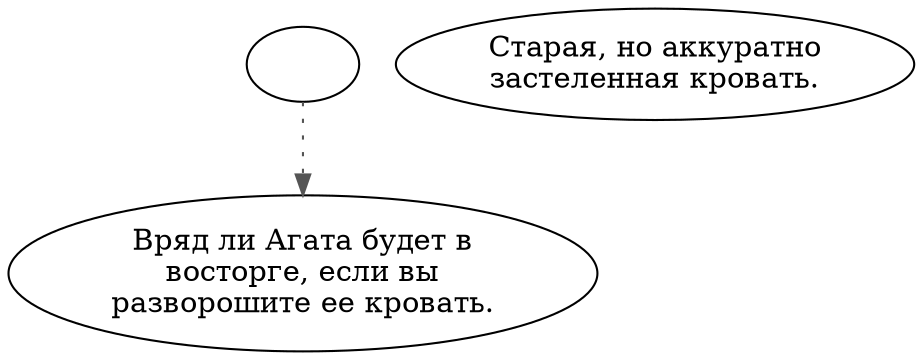 digraph agathbed {
  "start" [style=filled       fillcolor="#FFFFFF"       color="#000000"]
  "start" -> "description_p_proc" [style=dotted color="#555555"]
  "start" [label=""]
  "look_at_p_proc" [style=filled       fillcolor="#FFFFFF"       color="#000000"]
  "look_at_p_proc" [label="Старая, но аккуратно\nзастеленная кровать."]
  "description_p_proc" [style=filled       fillcolor="#FFFFFF"       color="#000000"]
  "description_p_proc" [label="Вряд ли Агата будет в\nвосторге, если вы\nразворошите ее кровать."]
}